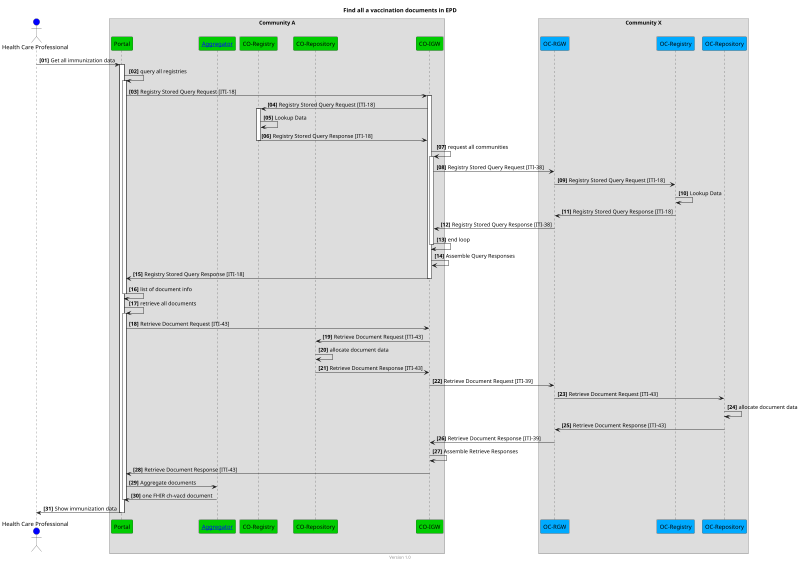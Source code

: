 @startuml
title Find all a vaccination documents in EPD
footer Version 1.0
skinparam responseMessageBelowArrow true
scale max 800 width

actor "Health Care Professional" AS HCP #blue
box "Community A"
participant "Portal" #00CC00
participant "[[aggregator.html Aggregator]]" as aggr #00CC00
participant "CO-Registry" #00CC00
participant "CO-Repository" #00CC00
participant "CO-IGW" #00CC00
end box
box "Community X"
participant "OC-RGW" #00aaff
participant "OC-Registry" #00aaff
participant "OC-Repository" #00aaff
end box

autonumber "<b>[00]"
HCP -> "Portal": Get all immunization data
activate "Portal"
"Portal" -> "Portal": query all registries
activate "Portal"
"Portal" -> "CO-IGW":  Registry Stored Query Request [ITI-18]
activate "CO-IGW"
"CO-IGW" -> "CO-Registry": Registry Stored Query Request [ITI-18]
activate "CO-Registry"
"CO-Registry" -> "CO-Registry": Lookup Data
"CO-Registry" -> "CO-IGW": Registry Stored Query Response [ITI-18]
deactivate "CO-Registry"
"CO-IGW" -> "CO-IGW": request all communities
activate "CO-IGW"
"CO-IGW" -> "OC-RGW": Registry Stored Query Request [ITI-38]
"OC-RGW" -> "OC-Registry": Registry Stored Query Request [ITI-18]
"OC-Registry" -> "OC-Registry": Lookup Data
"OC-Registry" -> "OC-RGW": Registry Stored Query Response [ITI-18]
"OC-RGW" -> "CO-IGW": Registry Stored Query Response [ITI-38]
"CO-IGW" -> "CO-IGW": end loop
deactivate "CO-IGW"

"CO-IGW" -> "CO-IGW": Assemble Query Responses
"CO-IGW" -> "Portal": Registry Stored Query Response [ITI-18]
deactivate "CO-IGW"
"Portal" -> "Portal": list of document info
deactivate "Portal"
"Portal" -> "Portal": retrieve all documents
activate "Portal"
"Portal" -> "CO-IGW": Retrieve Document Request [ITI-43]
"CO-IGW" -> "CO-Repository": Retrieve Document Request [ITI-43]
"CO-Repository" -> "CO-Repository": allocate document data
"CO-Repository" -> "CO-IGW": Retrieve Document Response [ITI-43]
"CO-IGW" -> "OC-RGW": Retrieve Document Request [ITI-39]
"OC-RGW" -> "OC-Repository": Retrieve Document Request [ITI-43]
"OC-Repository" -> "OC-Repository": allocate document data
"OC-Repository" -> "OC-RGW": Retrieve Document Response [ITI-43]
"OC-RGW" -> "CO-IGW": Retrieve Document Response [ITI-39]
"CO-IGW" -> "CO-IGW": Assemble Retrieve Responses
"CO-IGW" -> "Portal": Retrieve Document Response [ITI-43]
"Portal" -> aggr: Aggregate documents
aggr -> "Portal": one FHIR ch-vacd document
deactivate "Portal"
"Portal" -> HCP: Show immunization data
deactivate "Portal"
@enduml
